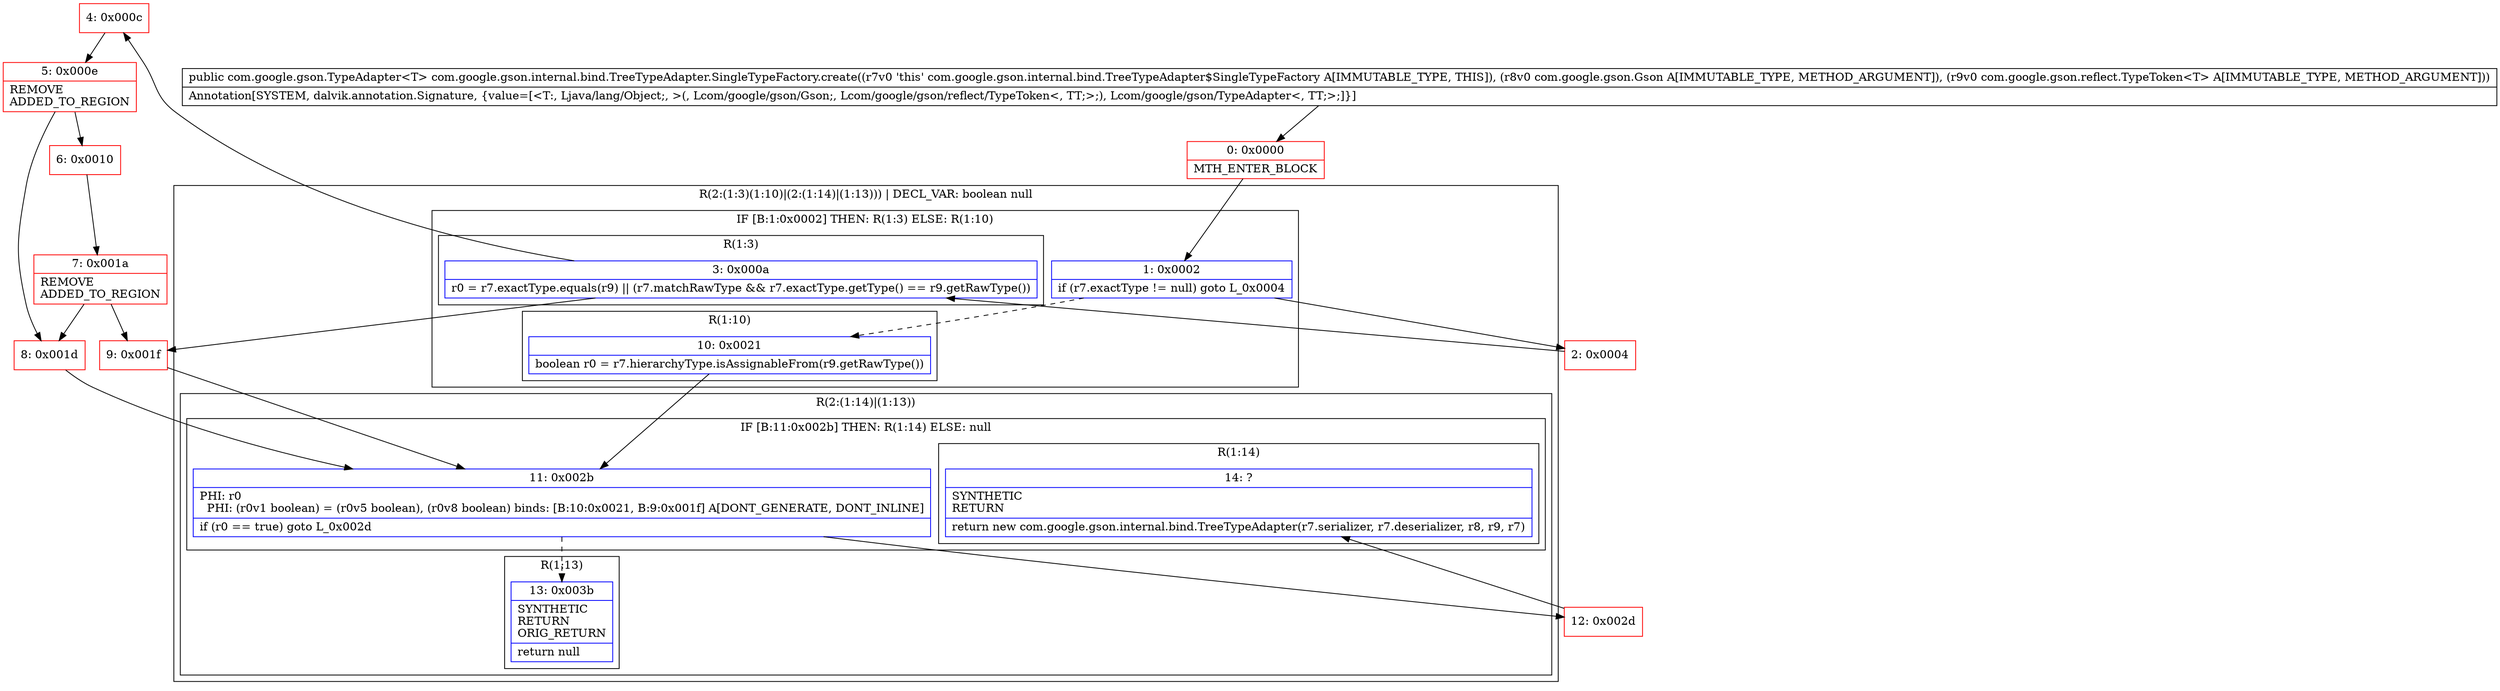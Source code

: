 digraph "CFG forcom.google.gson.internal.bind.TreeTypeAdapter.SingleTypeFactory.create(Lcom\/google\/gson\/Gson;Lcom\/google\/gson\/reflect\/TypeToken;)Lcom\/google\/gson\/TypeAdapter;" {
subgraph cluster_Region_675601723 {
label = "R(2:(1:3)(1:10)|(2:(1:14)|(1:13))) | DECL_VAR: boolean null\l";
node [shape=record,color=blue];
subgraph cluster_IfRegion_1303393072 {
label = "IF [B:1:0x0002] THEN: R(1:3) ELSE: R(1:10)";
node [shape=record,color=blue];
Node_1 [shape=record,label="{1\:\ 0x0002|if (r7.exactType != null) goto L_0x0004\l}"];
subgraph cluster_Region_1404622283 {
label = "R(1:3)";
node [shape=record,color=blue];
Node_3 [shape=record,label="{3\:\ 0x000a|r0 = r7.exactType.equals(r9) \|\| (r7.matchRawType && r7.exactType.getType() == r9.getRawType())\l}"];
}
subgraph cluster_Region_1961365469 {
label = "R(1:10)";
node [shape=record,color=blue];
Node_10 [shape=record,label="{10\:\ 0x0021|boolean r0 = r7.hierarchyType.isAssignableFrom(r9.getRawType())\l}"];
}
}
subgraph cluster_Region_245701226 {
label = "R(2:(1:14)|(1:13))";
node [shape=record,color=blue];
subgraph cluster_IfRegion_885690141 {
label = "IF [B:11:0x002b] THEN: R(1:14) ELSE: null";
node [shape=record,color=blue];
Node_11 [shape=record,label="{11\:\ 0x002b|PHI: r0 \l  PHI: (r0v1 boolean) = (r0v5 boolean), (r0v8 boolean) binds: [B:10:0x0021, B:9:0x001f] A[DONT_GENERATE, DONT_INLINE]\l|if (r0 == true) goto L_0x002d\l}"];
subgraph cluster_Region_979972538 {
label = "R(1:14)";
node [shape=record,color=blue];
Node_14 [shape=record,label="{14\:\ ?|SYNTHETIC\lRETURN\l|return new com.google.gson.internal.bind.TreeTypeAdapter(r7.serializer, r7.deserializer, r8, r9, r7)\l}"];
}
}
subgraph cluster_Region_1988934772 {
label = "R(1:13)";
node [shape=record,color=blue];
Node_13 [shape=record,label="{13\:\ 0x003b|SYNTHETIC\lRETURN\lORIG_RETURN\l|return null\l}"];
}
}
}
Node_0 [shape=record,color=red,label="{0\:\ 0x0000|MTH_ENTER_BLOCK\l}"];
Node_2 [shape=record,color=red,label="{2\:\ 0x0004}"];
Node_4 [shape=record,color=red,label="{4\:\ 0x000c}"];
Node_5 [shape=record,color=red,label="{5\:\ 0x000e|REMOVE\lADDED_TO_REGION\l}"];
Node_6 [shape=record,color=red,label="{6\:\ 0x0010}"];
Node_7 [shape=record,color=red,label="{7\:\ 0x001a|REMOVE\lADDED_TO_REGION\l}"];
Node_8 [shape=record,color=red,label="{8\:\ 0x001d}"];
Node_9 [shape=record,color=red,label="{9\:\ 0x001f}"];
Node_12 [shape=record,color=red,label="{12\:\ 0x002d}"];
MethodNode[shape=record,label="{public com.google.gson.TypeAdapter\<T\> com.google.gson.internal.bind.TreeTypeAdapter.SingleTypeFactory.create((r7v0 'this' com.google.gson.internal.bind.TreeTypeAdapter$SingleTypeFactory A[IMMUTABLE_TYPE, THIS]), (r8v0 com.google.gson.Gson A[IMMUTABLE_TYPE, METHOD_ARGUMENT]), (r9v0 com.google.gson.reflect.TypeToken\<T\> A[IMMUTABLE_TYPE, METHOD_ARGUMENT]))  | Annotation[SYSTEM, dalvik.annotation.Signature, \{value=[\<T:, Ljava\/lang\/Object;, \>(, Lcom\/google\/gson\/Gson;, Lcom\/google\/gson\/reflect\/TypeToken\<, TT;\>;), Lcom\/google\/gson\/TypeAdapter\<, TT;\>;]\}]\l}"];
MethodNode -> Node_0;
Node_1 -> Node_2;
Node_1 -> Node_10[style=dashed];
Node_3 -> Node_4;
Node_3 -> Node_9;
Node_10 -> Node_11;
Node_11 -> Node_12;
Node_11 -> Node_13[style=dashed];
Node_0 -> Node_1;
Node_2 -> Node_3;
Node_4 -> Node_5;
Node_5 -> Node_6;
Node_5 -> Node_8;
Node_6 -> Node_7;
Node_7 -> Node_8;
Node_7 -> Node_9;
Node_8 -> Node_11;
Node_9 -> Node_11;
Node_12 -> Node_14;
}

